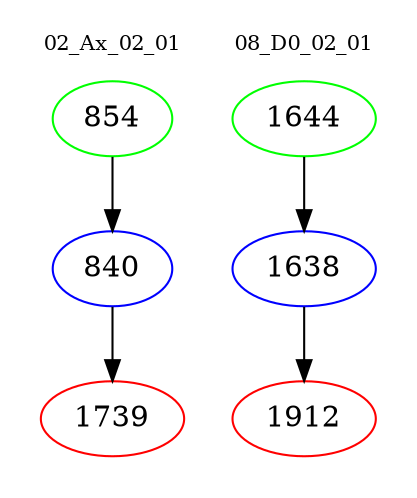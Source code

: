 digraph{
subgraph cluster_0 {
color = white
label = "02_Ax_02_01";
fontsize=10;
T0_854 [label="854", color="green"]
T0_854 -> T0_840 [color="black"]
T0_840 [label="840", color="blue"]
T0_840 -> T0_1739 [color="black"]
T0_1739 [label="1739", color="red"]
}
subgraph cluster_1 {
color = white
label = "08_D0_02_01";
fontsize=10;
T1_1644 [label="1644", color="green"]
T1_1644 -> T1_1638 [color="black"]
T1_1638 [label="1638", color="blue"]
T1_1638 -> T1_1912 [color="black"]
T1_1912 [label="1912", color="red"]
}
}
